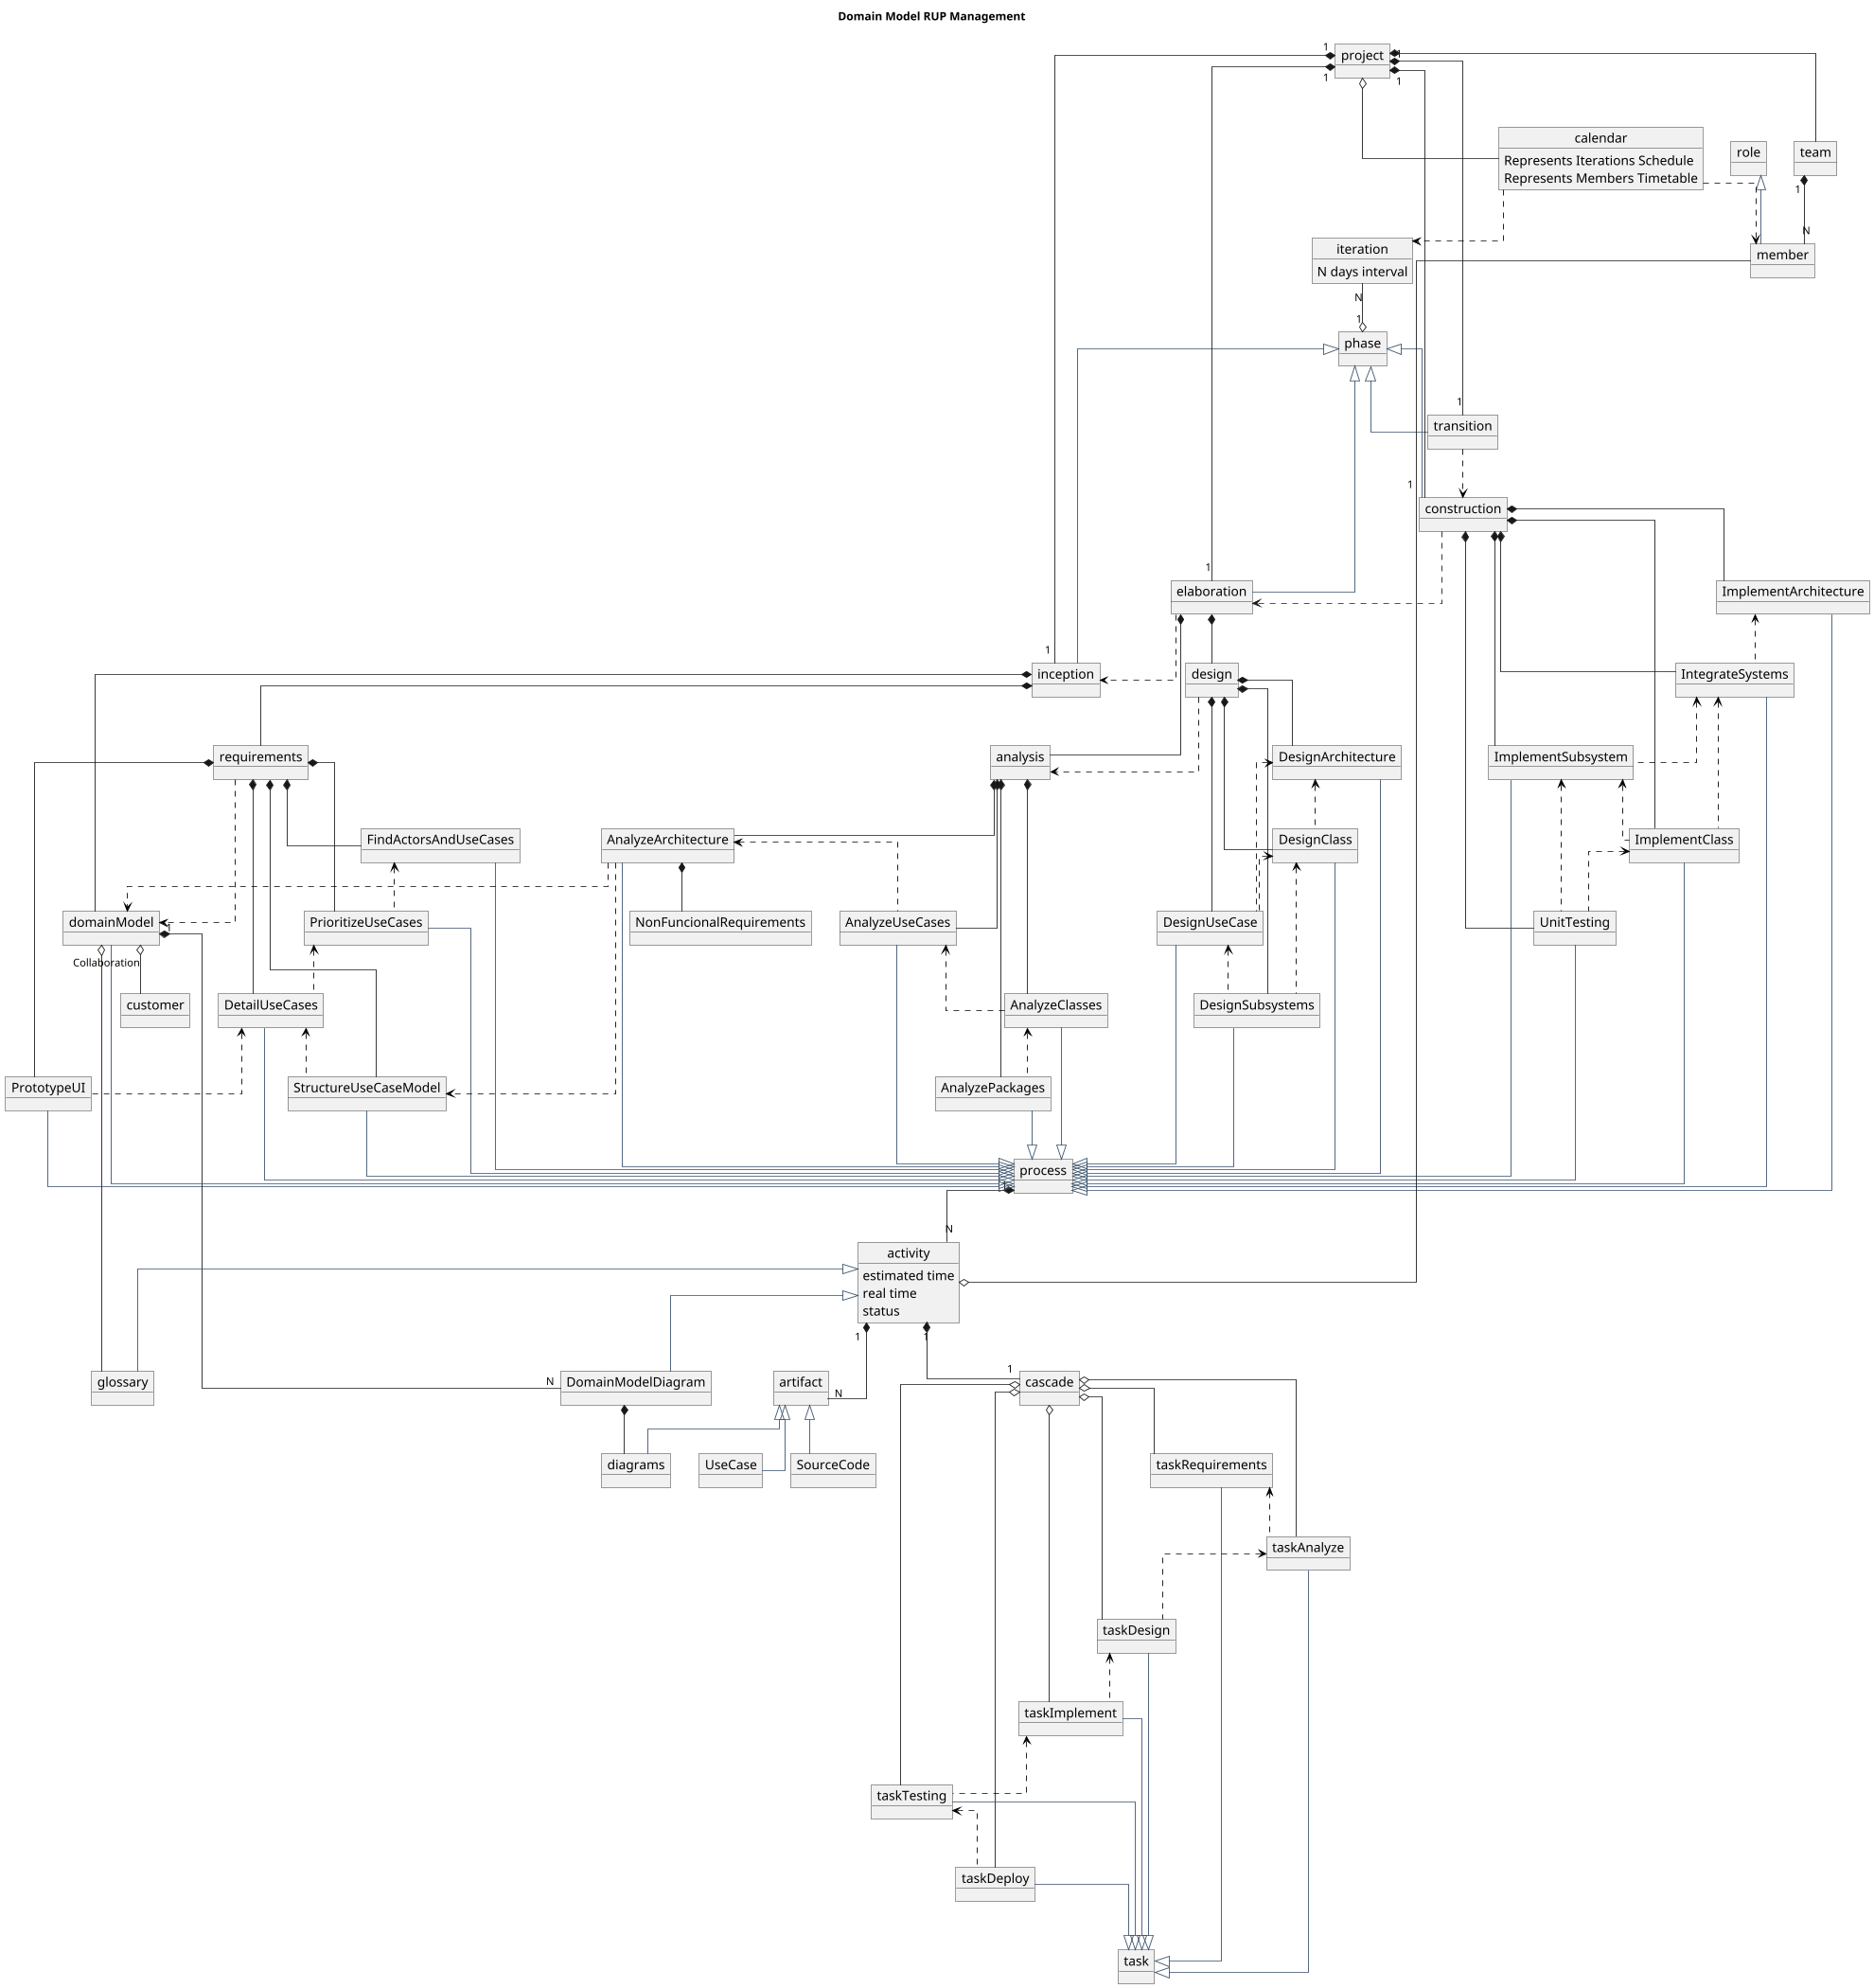 ﻿@startuml
top to bottom direction
skinparam Linetype ortho
skinparam shadowing false
skinparam objectFontSize 16
scale max 1980 width
title Domain Model RUP Management

object project
object phase
object team
object calendar
object process
object iteration
object activity
object inception
object elaboration
object construction
object transition
object requirements
object domainModel
object glossary
object diagrams
object role
object DomainModelDiagram
object SourceCode
object member
object artifact
object UseCase
object customer
object AnalyzeArchitecture
object AnalyzeUseCases
object AnalyzeClasses
object AnalyzePackages
object DesignArchitecture
object DesignClass
object DesignUseCase
object DesignSubsystems
object analysis
object design
object FindActorsAndUseCases
object PrioritizeUseCases
object DetailUseCases
object PrototypeUI
object StructureUseCaseModel
object NonFuncionalRequirements
object ImplementArchitecture
object IntegrateSystems
object ImplementClass
object ImplementSubsystem
object UnitTesting
object cascade
object task
object taskRequirements
object taskAnalyze
object taskDesign
object taskImplement
object taskTesting
object taskDeploy


phase <|-[#374F6B]- inception
inception *-d- requirements
requirements *-- FindActorsAndUseCases
requirements *-- PrioritizeUseCases  
requirements *-- StructureUseCaseModel
requirements *-- DetailUseCases
requirements *-- PrototypeUI
phase <|-[#374F6B]- elaboration


phase <|-[#374F6B]- construction
phase <|-[#374F6B]- transition

project "1" *-- "1" inception 
requirements .[#000000].> domainModel

project "1" *-- "1" elaboration
project "1" *-- "1" construction
project "1" *-- "1" transition
project *-- team
project o-- calendar
team "1" *-- "N" member
role <|-[#374F6B]- member


process "1" *-- "N" activity
FindActorsAndUseCases -[#374F6B]-|> process 
PrioritizeUseCases -[#374F6B]-|> process 
DetailUseCases -[#374F6B]-|> process 
PrototypeUI -[#374F6B]-|> process 
StructureUseCaseModel -[#374F6B]-|> process 

inception *-- domainModel
domainModel o-- glossary
domainModel "1" *-- "N" DomainModelDiagram 


elaboration .[#000000].> inception
elaboration *-- analysis
design .[#000000].> analysis
analysis *-- AnalyzeArchitecture
AnalyzeArchitecture *-- NonFuncionalRequirements
AnalyzeArchitecture .[#000000].> domainModel
AnalyzeArchitecture .[#000000].> StructureUseCaseModel
analysis *-d- AnalyzeUseCases
analysis *-d- AnalyzeClasses
analysis *-d- AnalyzePackages
AnalyzeArchitecture -[#374F6B]-|> process 
AnalyzeUseCases -[#374F6B]-|> process 
AnalyzeClasses -[#374F6B]-|> process 
AnalyzePackages -[#374F6B]-|> process 
AnalyzeArchitecture <.[#000000]. AnalyzeUseCases
AnalyzeUseCases <.[#000000]. AnalyzeClasses
AnalyzeClasses <.[#000000]. AnalyzePackages
elaboration *-- design
design *-d- DesignArchitecture
design *-d- DesignClass
design *-d- DesignUseCase
design *-d- DesignSubsystems
DesignArchitecture -[#374F6B]-|> process 
DesignClass -[#374F6B]-|> process 
DesignUseCase -[#374F6B]-|> process 
DesignSubsystems -[#374F6B]-|> process 
DesignArchitecture <.[#000000]. DesignClass
DesignArchitecture <.[#000000]. DesignUseCase
DesignClass <.[#000000]. DesignUseCase
DesignClass <.[#000000]. DesignSubsystems
DesignUseCase <.[#000000]. DesignSubsystems
activity "1" *-- "1" cascade
cascade o-d- taskRequirements
cascade o-d- taskAnalyze
cascade o-d- taskDesign
cascade o-d- taskImplement
cascade o-d- taskTesting
cascade o-d- taskDeploy
taskRequirements -[#374F6B]-|> task 
taskAnalyze -[#374F6B]-|> task 
taskDesign -[#374F6B]-|> task 
taskImplement -[#374F6B]-|> task 
taskTesting -[#374F6B]-|> task 
taskDeploy -[#374F6B]-|> task 
taskRequirements <.[#000000]. taskAnalyze
taskAnalyze <.[#000000]. taskDesign
taskDesign <.[#000000]. taskImplement
taskImplement <.[#000000]. taskTesting
taskTesting <.[#000000]. taskDeploy


construction .d.> elaboration
construction *-d- ImplementArchitecture
construction *-d- IntegrateSystems
construction *-d- ImplementClass
construction *-d- ImplementSubsystem
construction *-d- UnitTesting
ImplementArchitecture -[#374F6B]-|> process 
IntegrateSystems -[#374F6B]-|> process 
ImplementClass -[#374F6B]-|> process 
ImplementSubsystem -[#374F6B]-|> process 
UnitTesting -[#374F6B]-|> process 
ImplementArchitecture <.[#000000]. IntegrateSystems
IntegrateSystems <.[#000000]. ImplementClass 
IntegrateSystems <.[#000000]. ImplementSubsystem
ImplementClass <.[#000000]. UnitTesting
ImplementSubsystem <.[#000000]. UnitTesting
ImplementSubsystem <.[#000000]. ImplementClass 
transition .[#000000].> construction

iteration "N" --o "1" phase
domainModel -[#374F6B]-|>process
member --o activity 
activity <|-[#374F6B]- glossary
activity <|-[#374F6B]- DomainModelDiagram

artifact <|-[#374F6B]- UseCase
artifact <|-[#374F6B]- SourceCode
artifact <|-[#374F6B]- diagrams
DomainModelDiagram *-- diagrams
activity "1" *-- "N" artifact
domainModel o-- customer : Collaboration


FindActorsAndUseCases <.[#000000]. PrioritizeUseCases
PrioritizeUseCases <.[#000000]. DetailUseCases
DetailUseCases <.[#000000]. PrototypeUI
DetailUseCases <.[#000000]. StructureUseCaseModel

calendar .[#000000].> iteration
calendar .[#000000].> member


calendar : Represents Iterations Schedule
calendar : Represents Members Timetable
iteration : N days interval
activity : estimated time
activity : real time
activity : status

 
@enduml
